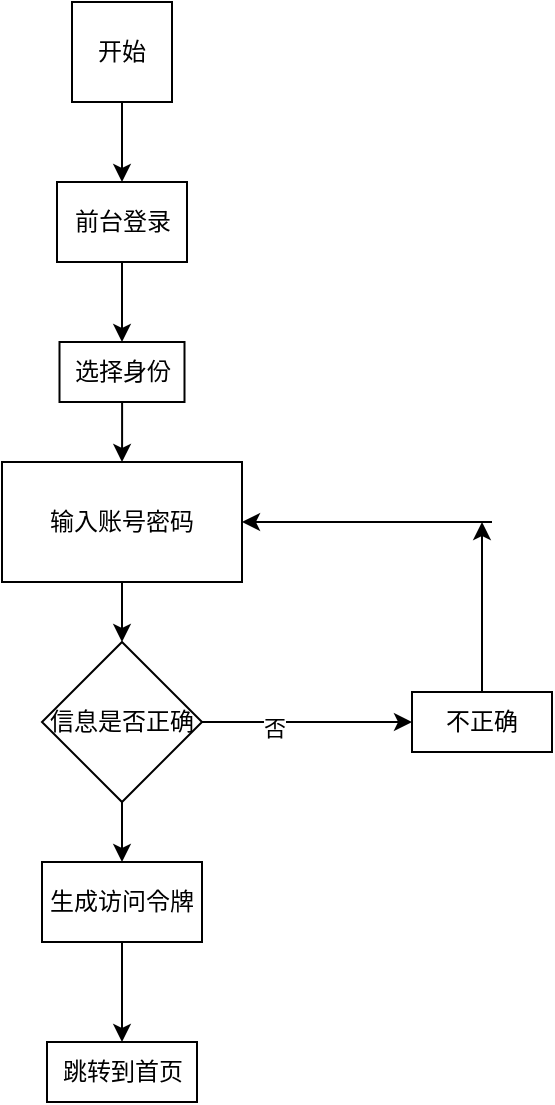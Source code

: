 <mxfile version="27.1.3">
  <diagram name="第 1 页" id="PIP7-NoPPdK2hxn4YWmj">
    <mxGraphModel dx="988" dy="574" grid="1" gridSize="10" guides="1" tooltips="1" connect="1" arrows="1" fold="1" page="1" pageScale="1" pageWidth="827" pageHeight="1169" math="0" shadow="0">
      <root>
        <mxCell id="0" />
        <mxCell id="1" parent="0" />
        <mxCell id="jmSGmUZdBih4DUMtpasL-4" style="edgeStyle=orthogonalEdgeStyle;rounded=0;orthogonalLoop=1;jettySize=auto;html=1;entryX=0.5;entryY=0;entryDx=0;entryDy=0;" edge="1" parent="1" source="jmSGmUZdBih4DUMtpasL-1" target="jmSGmUZdBih4DUMtpasL-3">
          <mxGeometry relative="1" as="geometry" />
        </mxCell>
        <mxCell id="jmSGmUZdBih4DUMtpasL-1" value="开始" style="whiteSpace=wrap;html=1;aspect=fixed;" vertex="1" parent="1">
          <mxGeometry x="150" y="40" width="50" height="50" as="geometry" />
        </mxCell>
        <mxCell id="jmSGmUZdBih4DUMtpasL-8" style="edgeStyle=orthogonalEdgeStyle;rounded=0;orthogonalLoop=1;jettySize=auto;html=1;entryX=0.5;entryY=0;entryDx=0;entryDy=0;" edge="1" parent="1" source="jmSGmUZdBih4DUMtpasL-3" target="jmSGmUZdBih4DUMtpasL-7">
          <mxGeometry relative="1" as="geometry" />
        </mxCell>
        <mxCell id="jmSGmUZdBih4DUMtpasL-3" value="前台登录" style="rounded=0;whiteSpace=wrap;html=1;" vertex="1" parent="1">
          <mxGeometry x="142.5" y="130" width="65" height="40" as="geometry" />
        </mxCell>
        <mxCell id="jmSGmUZdBih4DUMtpasL-12" style="edgeStyle=orthogonalEdgeStyle;rounded=0;orthogonalLoop=1;jettySize=auto;html=1;" edge="1" parent="1" source="jmSGmUZdBih4DUMtpasL-6" target="jmSGmUZdBih4DUMtpasL-11">
          <mxGeometry relative="1" as="geometry" />
        </mxCell>
        <mxCell id="jmSGmUZdBih4DUMtpasL-6" value="输入账号密码" style="rounded=0;whiteSpace=wrap;html=1;" vertex="1" parent="1">
          <mxGeometry x="115" y="270" width="120" height="60" as="geometry" />
        </mxCell>
        <mxCell id="jmSGmUZdBih4DUMtpasL-9" style="edgeStyle=orthogonalEdgeStyle;rounded=0;orthogonalLoop=1;jettySize=auto;html=1;" edge="1" parent="1" source="jmSGmUZdBih4DUMtpasL-7" target="jmSGmUZdBih4DUMtpasL-6">
          <mxGeometry relative="1" as="geometry" />
        </mxCell>
        <mxCell id="jmSGmUZdBih4DUMtpasL-7" value="选择身份" style="rounded=0;whiteSpace=wrap;html=1;" vertex="1" parent="1">
          <mxGeometry x="143.75" y="210" width="62.5" height="30" as="geometry" />
        </mxCell>
        <mxCell id="jmSGmUZdBih4DUMtpasL-14" style="edgeStyle=orthogonalEdgeStyle;rounded=0;orthogonalLoop=1;jettySize=auto;html=1;entryX=0;entryY=0.5;entryDx=0;entryDy=0;" edge="1" parent="1" source="jmSGmUZdBih4DUMtpasL-11" target="jmSGmUZdBih4DUMtpasL-13">
          <mxGeometry relative="1" as="geometry" />
        </mxCell>
        <mxCell id="jmSGmUZdBih4DUMtpasL-20" value="否" style="edgeLabel;html=1;align=center;verticalAlign=middle;resizable=0;points=[];" vertex="1" connectable="0" parent="jmSGmUZdBih4DUMtpasL-14">
          <mxGeometry x="-0.31" y="-3" relative="1" as="geometry">
            <mxPoint as="offset" />
          </mxGeometry>
        </mxCell>
        <mxCell id="jmSGmUZdBih4DUMtpasL-23" style="edgeStyle=orthogonalEdgeStyle;rounded=0;orthogonalLoop=1;jettySize=auto;html=1;" edge="1" parent="1" source="jmSGmUZdBih4DUMtpasL-11" target="jmSGmUZdBih4DUMtpasL-22">
          <mxGeometry relative="1" as="geometry" />
        </mxCell>
        <mxCell id="jmSGmUZdBih4DUMtpasL-11" value="信息是否正确" style="rhombus;whiteSpace=wrap;html=1;" vertex="1" parent="1">
          <mxGeometry x="135" y="360" width="80" height="80" as="geometry" />
        </mxCell>
        <mxCell id="jmSGmUZdBih4DUMtpasL-25" style="edgeStyle=orthogonalEdgeStyle;rounded=0;orthogonalLoop=1;jettySize=auto;html=1;" edge="1" parent="1" source="jmSGmUZdBih4DUMtpasL-13">
          <mxGeometry relative="1" as="geometry">
            <mxPoint x="355" y="300" as="targetPoint" />
          </mxGeometry>
        </mxCell>
        <mxCell id="jmSGmUZdBih4DUMtpasL-13" value="不正确" style="rounded=0;whiteSpace=wrap;html=1;" vertex="1" parent="1">
          <mxGeometry x="320" y="385" width="70" height="30" as="geometry" />
        </mxCell>
        <mxCell id="jmSGmUZdBih4DUMtpasL-17" value="" style="endArrow=classic;html=1;rounded=0;entryX=1;entryY=0.5;entryDx=0;entryDy=0;" edge="1" parent="1" target="jmSGmUZdBih4DUMtpasL-6">
          <mxGeometry width="50" height="50" relative="1" as="geometry">
            <mxPoint x="360" y="300" as="sourcePoint" />
            <mxPoint x="440" y="270" as="targetPoint" />
          </mxGeometry>
        </mxCell>
        <mxCell id="jmSGmUZdBih4DUMtpasL-21" value="跳转到首页" style="rounded=0;whiteSpace=wrap;html=1;" vertex="1" parent="1">
          <mxGeometry x="137.5" y="560" width="75" height="30" as="geometry" />
        </mxCell>
        <mxCell id="jmSGmUZdBih4DUMtpasL-24" style="edgeStyle=orthogonalEdgeStyle;rounded=0;orthogonalLoop=1;jettySize=auto;html=1;entryX=0.5;entryY=0;entryDx=0;entryDy=0;" edge="1" parent="1" source="jmSGmUZdBih4DUMtpasL-22" target="jmSGmUZdBih4DUMtpasL-21">
          <mxGeometry relative="1" as="geometry" />
        </mxCell>
        <mxCell id="jmSGmUZdBih4DUMtpasL-22" value="生成访问令牌" style="rounded=0;whiteSpace=wrap;html=1;" vertex="1" parent="1">
          <mxGeometry x="135" y="470" width="80" height="40" as="geometry" />
        </mxCell>
      </root>
    </mxGraphModel>
  </diagram>
</mxfile>
